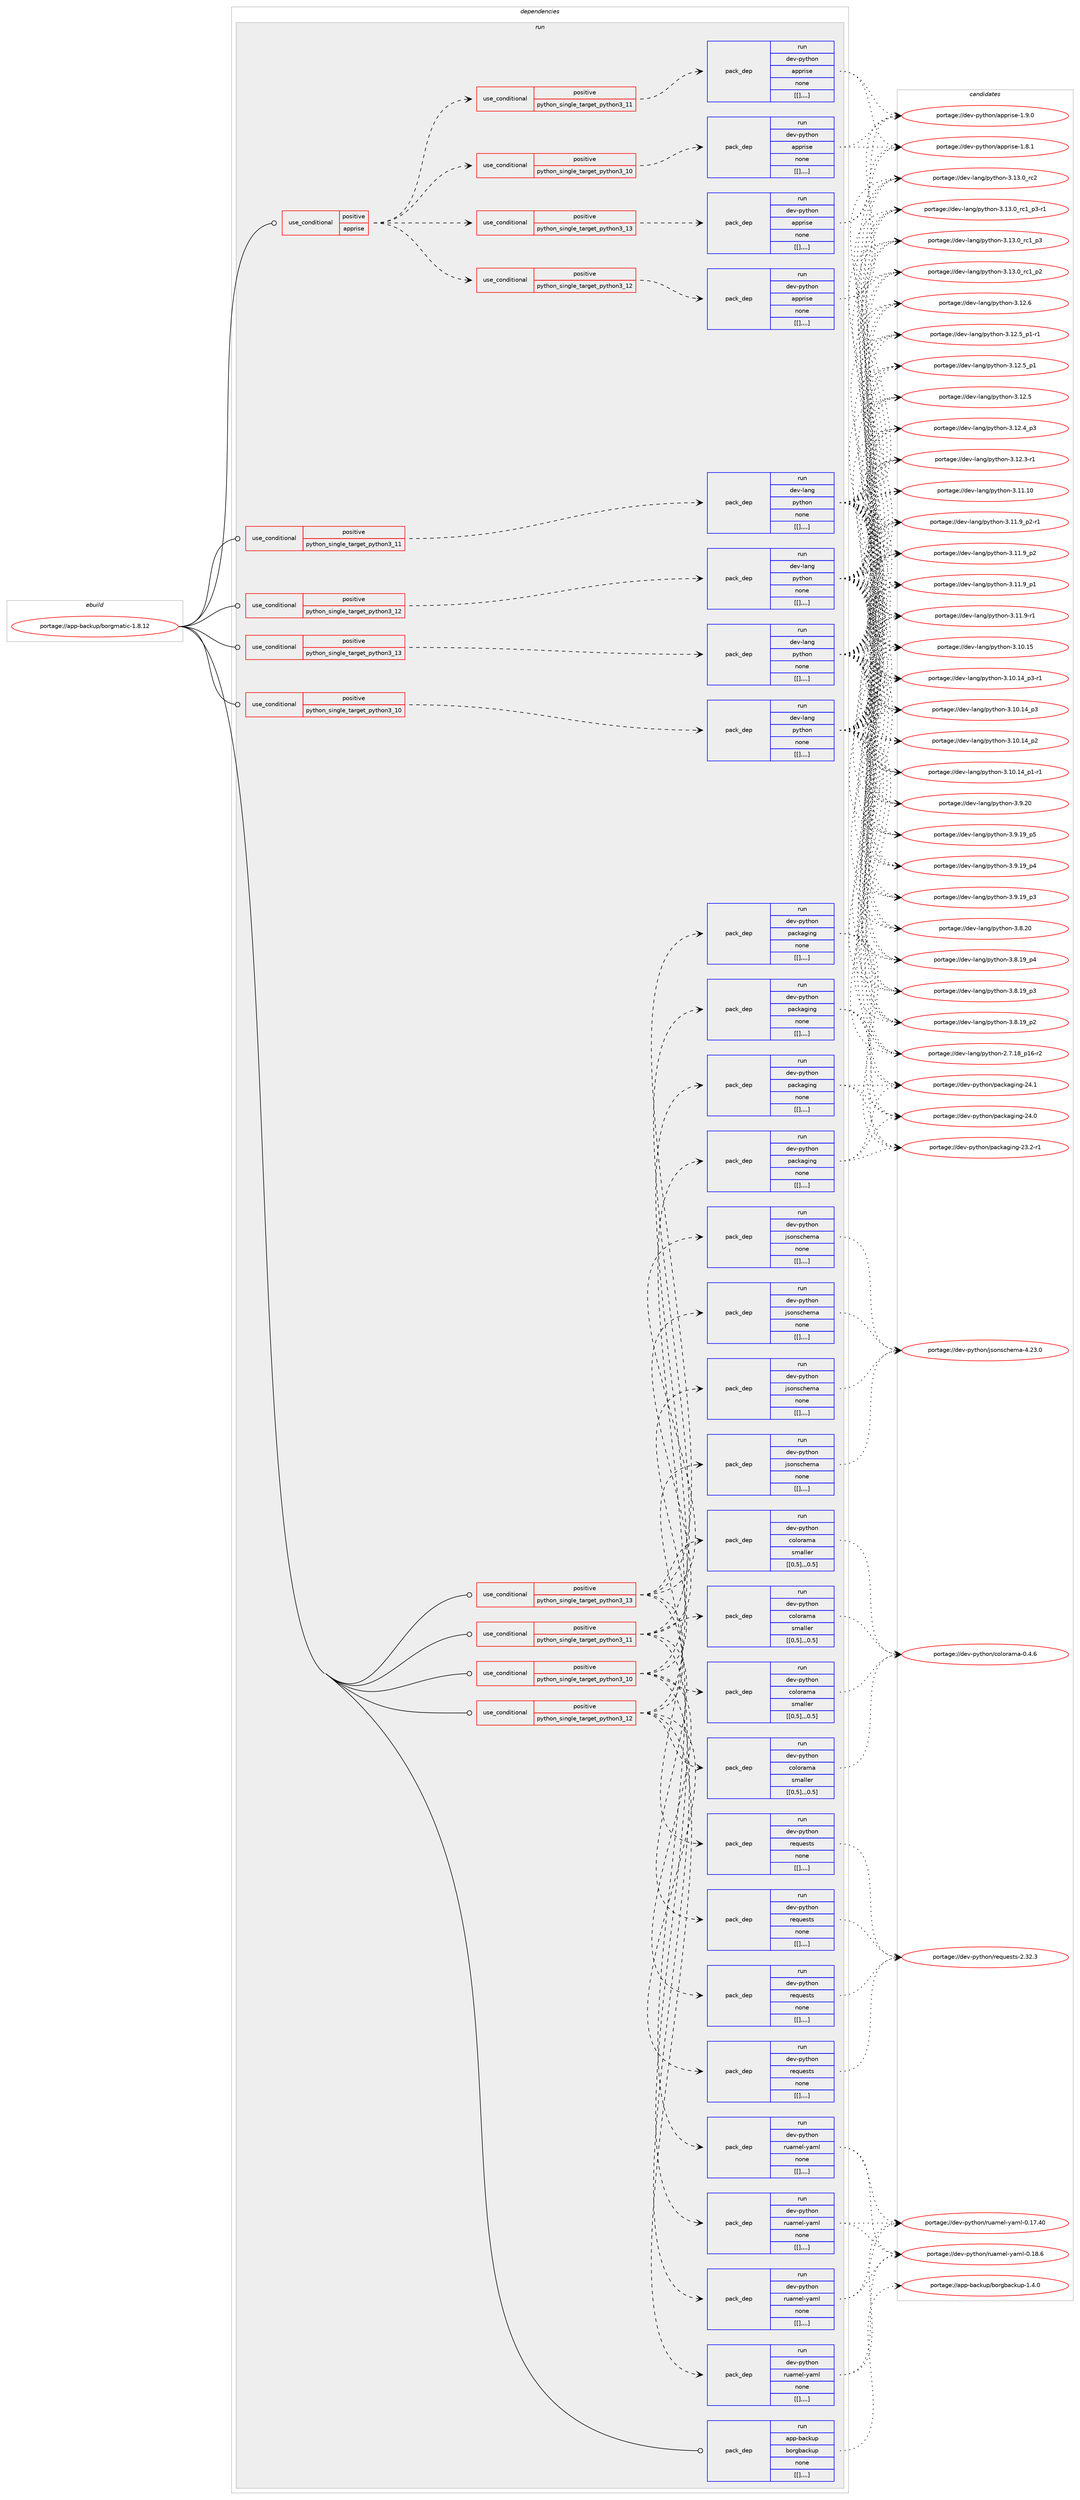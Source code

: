 digraph prolog {

# *************
# Graph options
# *************

newrank=true;
concentrate=true;
compound=true;
graph [rankdir=LR,fontname=Helvetica,fontsize=10,ranksep=1.5];#, ranksep=2.5, nodesep=0.2];
edge  [arrowhead=vee];
node  [fontname=Helvetica,fontsize=10];

# **********
# The ebuild
# **********

subgraph cluster_leftcol {
color=gray;
label=<<i>ebuild</i>>;
id [label="portage://app-backup/borgmatic-1.8.12", color=red, width=4, href="../app-backup/borgmatic-1.8.12.svg"];
}

# ****************
# The dependencies
# ****************

subgraph cluster_midcol {
color=gray;
label=<<i>dependencies</i>>;
subgraph cluster_compile {
fillcolor="#eeeeee";
style=filled;
label=<<i>compile</i>>;
}
subgraph cluster_compileandrun {
fillcolor="#eeeeee";
style=filled;
label=<<i>compile and run</i>>;
}
subgraph cluster_run {
fillcolor="#eeeeee";
style=filled;
label=<<i>run</i>>;
subgraph cond2831 {
dependency9836 [label=<<TABLE BORDER="0" CELLBORDER="1" CELLSPACING="0" CELLPADDING="4"><TR><TD ROWSPAN="3" CELLPADDING="10">use_conditional</TD></TR><TR><TD>positive</TD></TR><TR><TD>apprise</TD></TR></TABLE>>, shape=none, color=red];
subgraph cond2832 {
dependency9837 [label=<<TABLE BORDER="0" CELLBORDER="1" CELLSPACING="0" CELLPADDING="4"><TR><TD ROWSPAN="3" CELLPADDING="10">use_conditional</TD></TR><TR><TD>positive</TD></TR><TR><TD>python_single_target_python3_10</TD></TR></TABLE>>, shape=none, color=red];
subgraph pack6960 {
dependency9838 [label=<<TABLE BORDER="0" CELLBORDER="1" CELLSPACING="0" CELLPADDING="4" WIDTH="220"><TR><TD ROWSPAN="6" CELLPADDING="30">pack_dep</TD></TR><TR><TD WIDTH="110">run</TD></TR><TR><TD>dev-python</TD></TR><TR><TD>apprise</TD></TR><TR><TD>none</TD></TR><TR><TD>[[],,,,]</TD></TR></TABLE>>, shape=none, color=blue];
}
dependency9837:e -> dependency9838:w [weight=20,style="dashed",arrowhead="vee"];
}
dependency9836:e -> dependency9837:w [weight=20,style="dashed",arrowhead="vee"];
subgraph cond2833 {
dependency9839 [label=<<TABLE BORDER="0" CELLBORDER="1" CELLSPACING="0" CELLPADDING="4"><TR><TD ROWSPAN="3" CELLPADDING="10">use_conditional</TD></TR><TR><TD>positive</TD></TR><TR><TD>python_single_target_python3_11</TD></TR></TABLE>>, shape=none, color=red];
subgraph pack6961 {
dependency9840 [label=<<TABLE BORDER="0" CELLBORDER="1" CELLSPACING="0" CELLPADDING="4" WIDTH="220"><TR><TD ROWSPAN="6" CELLPADDING="30">pack_dep</TD></TR><TR><TD WIDTH="110">run</TD></TR><TR><TD>dev-python</TD></TR><TR><TD>apprise</TD></TR><TR><TD>none</TD></TR><TR><TD>[[],,,,]</TD></TR></TABLE>>, shape=none, color=blue];
}
dependency9839:e -> dependency9840:w [weight=20,style="dashed",arrowhead="vee"];
}
dependency9836:e -> dependency9839:w [weight=20,style="dashed",arrowhead="vee"];
subgraph cond2834 {
dependency9841 [label=<<TABLE BORDER="0" CELLBORDER="1" CELLSPACING="0" CELLPADDING="4"><TR><TD ROWSPAN="3" CELLPADDING="10">use_conditional</TD></TR><TR><TD>positive</TD></TR><TR><TD>python_single_target_python3_12</TD></TR></TABLE>>, shape=none, color=red];
subgraph pack6962 {
dependency9842 [label=<<TABLE BORDER="0" CELLBORDER="1" CELLSPACING="0" CELLPADDING="4" WIDTH="220"><TR><TD ROWSPAN="6" CELLPADDING="30">pack_dep</TD></TR><TR><TD WIDTH="110">run</TD></TR><TR><TD>dev-python</TD></TR><TR><TD>apprise</TD></TR><TR><TD>none</TD></TR><TR><TD>[[],,,,]</TD></TR></TABLE>>, shape=none, color=blue];
}
dependency9841:e -> dependency9842:w [weight=20,style="dashed",arrowhead="vee"];
}
dependency9836:e -> dependency9841:w [weight=20,style="dashed",arrowhead="vee"];
subgraph cond2835 {
dependency9843 [label=<<TABLE BORDER="0" CELLBORDER="1" CELLSPACING="0" CELLPADDING="4"><TR><TD ROWSPAN="3" CELLPADDING="10">use_conditional</TD></TR><TR><TD>positive</TD></TR><TR><TD>python_single_target_python3_13</TD></TR></TABLE>>, shape=none, color=red];
subgraph pack6963 {
dependency9844 [label=<<TABLE BORDER="0" CELLBORDER="1" CELLSPACING="0" CELLPADDING="4" WIDTH="220"><TR><TD ROWSPAN="6" CELLPADDING="30">pack_dep</TD></TR><TR><TD WIDTH="110">run</TD></TR><TR><TD>dev-python</TD></TR><TR><TD>apprise</TD></TR><TR><TD>none</TD></TR><TR><TD>[[],,,,]</TD></TR></TABLE>>, shape=none, color=blue];
}
dependency9843:e -> dependency9844:w [weight=20,style="dashed",arrowhead="vee"];
}
dependency9836:e -> dependency9843:w [weight=20,style="dashed",arrowhead="vee"];
}
id:e -> dependency9836:w [weight=20,style="solid",arrowhead="odot"];
subgraph cond2836 {
dependency9845 [label=<<TABLE BORDER="0" CELLBORDER="1" CELLSPACING="0" CELLPADDING="4"><TR><TD ROWSPAN="3" CELLPADDING="10">use_conditional</TD></TR><TR><TD>positive</TD></TR><TR><TD>python_single_target_python3_10</TD></TR></TABLE>>, shape=none, color=red];
subgraph pack6964 {
dependency9846 [label=<<TABLE BORDER="0" CELLBORDER="1" CELLSPACING="0" CELLPADDING="4" WIDTH="220"><TR><TD ROWSPAN="6" CELLPADDING="30">pack_dep</TD></TR><TR><TD WIDTH="110">run</TD></TR><TR><TD>dev-lang</TD></TR><TR><TD>python</TD></TR><TR><TD>none</TD></TR><TR><TD>[[],,,,]</TD></TR></TABLE>>, shape=none, color=blue];
}
dependency9845:e -> dependency9846:w [weight=20,style="dashed",arrowhead="vee"];
}
id:e -> dependency9845:w [weight=20,style="solid",arrowhead="odot"];
subgraph cond2837 {
dependency9847 [label=<<TABLE BORDER="0" CELLBORDER="1" CELLSPACING="0" CELLPADDING="4"><TR><TD ROWSPAN="3" CELLPADDING="10">use_conditional</TD></TR><TR><TD>positive</TD></TR><TR><TD>python_single_target_python3_10</TD></TR></TABLE>>, shape=none, color=red];
subgraph pack6965 {
dependency9848 [label=<<TABLE BORDER="0" CELLBORDER="1" CELLSPACING="0" CELLPADDING="4" WIDTH="220"><TR><TD ROWSPAN="6" CELLPADDING="30">pack_dep</TD></TR><TR><TD WIDTH="110">run</TD></TR><TR><TD>dev-python</TD></TR><TR><TD>colorama</TD></TR><TR><TD>smaller</TD></TR><TR><TD>[[0,5],,,0.5]</TD></TR></TABLE>>, shape=none, color=blue];
}
dependency9847:e -> dependency9848:w [weight=20,style="dashed",arrowhead="vee"];
subgraph pack6966 {
dependency9849 [label=<<TABLE BORDER="0" CELLBORDER="1" CELLSPACING="0" CELLPADDING="4" WIDTH="220"><TR><TD ROWSPAN="6" CELLPADDING="30">pack_dep</TD></TR><TR><TD WIDTH="110">run</TD></TR><TR><TD>dev-python</TD></TR><TR><TD>jsonschema</TD></TR><TR><TD>none</TD></TR><TR><TD>[[],,,,]</TD></TR></TABLE>>, shape=none, color=blue];
}
dependency9847:e -> dependency9849:w [weight=20,style="dashed",arrowhead="vee"];
subgraph pack6967 {
dependency9850 [label=<<TABLE BORDER="0" CELLBORDER="1" CELLSPACING="0" CELLPADDING="4" WIDTH="220"><TR><TD ROWSPAN="6" CELLPADDING="30">pack_dep</TD></TR><TR><TD WIDTH="110">run</TD></TR><TR><TD>dev-python</TD></TR><TR><TD>packaging</TD></TR><TR><TD>none</TD></TR><TR><TD>[[],,,,]</TD></TR></TABLE>>, shape=none, color=blue];
}
dependency9847:e -> dependency9850:w [weight=20,style="dashed",arrowhead="vee"];
subgraph pack6968 {
dependency9851 [label=<<TABLE BORDER="0" CELLBORDER="1" CELLSPACING="0" CELLPADDING="4" WIDTH="220"><TR><TD ROWSPAN="6" CELLPADDING="30">pack_dep</TD></TR><TR><TD WIDTH="110">run</TD></TR><TR><TD>dev-python</TD></TR><TR><TD>requests</TD></TR><TR><TD>none</TD></TR><TR><TD>[[],,,,]</TD></TR></TABLE>>, shape=none, color=blue];
}
dependency9847:e -> dependency9851:w [weight=20,style="dashed",arrowhead="vee"];
subgraph pack6969 {
dependency9852 [label=<<TABLE BORDER="0" CELLBORDER="1" CELLSPACING="0" CELLPADDING="4" WIDTH="220"><TR><TD ROWSPAN="6" CELLPADDING="30">pack_dep</TD></TR><TR><TD WIDTH="110">run</TD></TR><TR><TD>dev-python</TD></TR><TR><TD>ruamel-yaml</TD></TR><TR><TD>none</TD></TR><TR><TD>[[],,,,]</TD></TR></TABLE>>, shape=none, color=blue];
}
dependency9847:e -> dependency9852:w [weight=20,style="dashed",arrowhead="vee"];
}
id:e -> dependency9847:w [weight=20,style="solid",arrowhead="odot"];
subgraph cond2838 {
dependency9853 [label=<<TABLE BORDER="0" CELLBORDER="1" CELLSPACING="0" CELLPADDING="4"><TR><TD ROWSPAN="3" CELLPADDING="10">use_conditional</TD></TR><TR><TD>positive</TD></TR><TR><TD>python_single_target_python3_11</TD></TR></TABLE>>, shape=none, color=red];
subgraph pack6970 {
dependency9854 [label=<<TABLE BORDER="0" CELLBORDER="1" CELLSPACING="0" CELLPADDING="4" WIDTH="220"><TR><TD ROWSPAN="6" CELLPADDING="30">pack_dep</TD></TR><TR><TD WIDTH="110">run</TD></TR><TR><TD>dev-lang</TD></TR><TR><TD>python</TD></TR><TR><TD>none</TD></TR><TR><TD>[[],,,,]</TD></TR></TABLE>>, shape=none, color=blue];
}
dependency9853:e -> dependency9854:w [weight=20,style="dashed",arrowhead="vee"];
}
id:e -> dependency9853:w [weight=20,style="solid",arrowhead="odot"];
subgraph cond2839 {
dependency9855 [label=<<TABLE BORDER="0" CELLBORDER="1" CELLSPACING="0" CELLPADDING="4"><TR><TD ROWSPAN="3" CELLPADDING="10">use_conditional</TD></TR><TR><TD>positive</TD></TR><TR><TD>python_single_target_python3_11</TD></TR></TABLE>>, shape=none, color=red];
subgraph pack6971 {
dependency9856 [label=<<TABLE BORDER="0" CELLBORDER="1" CELLSPACING="0" CELLPADDING="4" WIDTH="220"><TR><TD ROWSPAN="6" CELLPADDING="30">pack_dep</TD></TR><TR><TD WIDTH="110">run</TD></TR><TR><TD>dev-python</TD></TR><TR><TD>colorama</TD></TR><TR><TD>smaller</TD></TR><TR><TD>[[0,5],,,0.5]</TD></TR></TABLE>>, shape=none, color=blue];
}
dependency9855:e -> dependency9856:w [weight=20,style="dashed",arrowhead="vee"];
subgraph pack6972 {
dependency9857 [label=<<TABLE BORDER="0" CELLBORDER="1" CELLSPACING="0" CELLPADDING="4" WIDTH="220"><TR><TD ROWSPAN="6" CELLPADDING="30">pack_dep</TD></TR><TR><TD WIDTH="110">run</TD></TR><TR><TD>dev-python</TD></TR><TR><TD>jsonschema</TD></TR><TR><TD>none</TD></TR><TR><TD>[[],,,,]</TD></TR></TABLE>>, shape=none, color=blue];
}
dependency9855:e -> dependency9857:w [weight=20,style="dashed",arrowhead="vee"];
subgraph pack6973 {
dependency9858 [label=<<TABLE BORDER="0" CELLBORDER="1" CELLSPACING="0" CELLPADDING="4" WIDTH="220"><TR><TD ROWSPAN="6" CELLPADDING="30">pack_dep</TD></TR><TR><TD WIDTH="110">run</TD></TR><TR><TD>dev-python</TD></TR><TR><TD>packaging</TD></TR><TR><TD>none</TD></TR><TR><TD>[[],,,,]</TD></TR></TABLE>>, shape=none, color=blue];
}
dependency9855:e -> dependency9858:w [weight=20,style="dashed",arrowhead="vee"];
subgraph pack6974 {
dependency9859 [label=<<TABLE BORDER="0" CELLBORDER="1" CELLSPACING="0" CELLPADDING="4" WIDTH="220"><TR><TD ROWSPAN="6" CELLPADDING="30">pack_dep</TD></TR><TR><TD WIDTH="110">run</TD></TR><TR><TD>dev-python</TD></TR><TR><TD>requests</TD></TR><TR><TD>none</TD></TR><TR><TD>[[],,,,]</TD></TR></TABLE>>, shape=none, color=blue];
}
dependency9855:e -> dependency9859:w [weight=20,style="dashed",arrowhead="vee"];
subgraph pack6975 {
dependency9860 [label=<<TABLE BORDER="0" CELLBORDER="1" CELLSPACING="0" CELLPADDING="4" WIDTH="220"><TR><TD ROWSPAN="6" CELLPADDING="30">pack_dep</TD></TR><TR><TD WIDTH="110">run</TD></TR><TR><TD>dev-python</TD></TR><TR><TD>ruamel-yaml</TD></TR><TR><TD>none</TD></TR><TR><TD>[[],,,,]</TD></TR></TABLE>>, shape=none, color=blue];
}
dependency9855:e -> dependency9860:w [weight=20,style="dashed",arrowhead="vee"];
}
id:e -> dependency9855:w [weight=20,style="solid",arrowhead="odot"];
subgraph cond2840 {
dependency9861 [label=<<TABLE BORDER="0" CELLBORDER="1" CELLSPACING="0" CELLPADDING="4"><TR><TD ROWSPAN="3" CELLPADDING="10">use_conditional</TD></TR><TR><TD>positive</TD></TR><TR><TD>python_single_target_python3_12</TD></TR></TABLE>>, shape=none, color=red];
subgraph pack6976 {
dependency9862 [label=<<TABLE BORDER="0" CELLBORDER="1" CELLSPACING="0" CELLPADDING="4" WIDTH="220"><TR><TD ROWSPAN="6" CELLPADDING="30">pack_dep</TD></TR><TR><TD WIDTH="110">run</TD></TR><TR><TD>dev-lang</TD></TR><TR><TD>python</TD></TR><TR><TD>none</TD></TR><TR><TD>[[],,,,]</TD></TR></TABLE>>, shape=none, color=blue];
}
dependency9861:e -> dependency9862:w [weight=20,style="dashed",arrowhead="vee"];
}
id:e -> dependency9861:w [weight=20,style="solid",arrowhead="odot"];
subgraph cond2841 {
dependency9863 [label=<<TABLE BORDER="0" CELLBORDER="1" CELLSPACING="0" CELLPADDING="4"><TR><TD ROWSPAN="3" CELLPADDING="10">use_conditional</TD></TR><TR><TD>positive</TD></TR><TR><TD>python_single_target_python3_12</TD></TR></TABLE>>, shape=none, color=red];
subgraph pack6977 {
dependency9864 [label=<<TABLE BORDER="0" CELLBORDER="1" CELLSPACING="0" CELLPADDING="4" WIDTH="220"><TR><TD ROWSPAN="6" CELLPADDING="30">pack_dep</TD></TR><TR><TD WIDTH="110">run</TD></TR><TR><TD>dev-python</TD></TR><TR><TD>colorama</TD></TR><TR><TD>smaller</TD></TR><TR><TD>[[0,5],,,0.5]</TD></TR></TABLE>>, shape=none, color=blue];
}
dependency9863:e -> dependency9864:w [weight=20,style="dashed",arrowhead="vee"];
subgraph pack6978 {
dependency9865 [label=<<TABLE BORDER="0" CELLBORDER="1" CELLSPACING="0" CELLPADDING="4" WIDTH="220"><TR><TD ROWSPAN="6" CELLPADDING="30">pack_dep</TD></TR><TR><TD WIDTH="110">run</TD></TR><TR><TD>dev-python</TD></TR><TR><TD>jsonschema</TD></TR><TR><TD>none</TD></TR><TR><TD>[[],,,,]</TD></TR></TABLE>>, shape=none, color=blue];
}
dependency9863:e -> dependency9865:w [weight=20,style="dashed",arrowhead="vee"];
subgraph pack6979 {
dependency9866 [label=<<TABLE BORDER="0" CELLBORDER="1" CELLSPACING="0" CELLPADDING="4" WIDTH="220"><TR><TD ROWSPAN="6" CELLPADDING="30">pack_dep</TD></TR><TR><TD WIDTH="110">run</TD></TR><TR><TD>dev-python</TD></TR><TR><TD>packaging</TD></TR><TR><TD>none</TD></TR><TR><TD>[[],,,,]</TD></TR></TABLE>>, shape=none, color=blue];
}
dependency9863:e -> dependency9866:w [weight=20,style="dashed",arrowhead="vee"];
subgraph pack6980 {
dependency9867 [label=<<TABLE BORDER="0" CELLBORDER="1" CELLSPACING="0" CELLPADDING="4" WIDTH="220"><TR><TD ROWSPAN="6" CELLPADDING="30">pack_dep</TD></TR><TR><TD WIDTH="110">run</TD></TR><TR><TD>dev-python</TD></TR><TR><TD>requests</TD></TR><TR><TD>none</TD></TR><TR><TD>[[],,,,]</TD></TR></TABLE>>, shape=none, color=blue];
}
dependency9863:e -> dependency9867:w [weight=20,style="dashed",arrowhead="vee"];
subgraph pack6981 {
dependency9868 [label=<<TABLE BORDER="0" CELLBORDER="1" CELLSPACING="0" CELLPADDING="4" WIDTH="220"><TR><TD ROWSPAN="6" CELLPADDING="30">pack_dep</TD></TR><TR><TD WIDTH="110">run</TD></TR><TR><TD>dev-python</TD></TR><TR><TD>ruamel-yaml</TD></TR><TR><TD>none</TD></TR><TR><TD>[[],,,,]</TD></TR></TABLE>>, shape=none, color=blue];
}
dependency9863:e -> dependency9868:w [weight=20,style="dashed",arrowhead="vee"];
}
id:e -> dependency9863:w [weight=20,style="solid",arrowhead="odot"];
subgraph cond2842 {
dependency9869 [label=<<TABLE BORDER="0" CELLBORDER="1" CELLSPACING="0" CELLPADDING="4"><TR><TD ROWSPAN="3" CELLPADDING="10">use_conditional</TD></TR><TR><TD>positive</TD></TR><TR><TD>python_single_target_python3_13</TD></TR></TABLE>>, shape=none, color=red];
subgraph pack6982 {
dependency9870 [label=<<TABLE BORDER="0" CELLBORDER="1" CELLSPACING="0" CELLPADDING="4" WIDTH="220"><TR><TD ROWSPAN="6" CELLPADDING="30">pack_dep</TD></TR><TR><TD WIDTH="110">run</TD></TR><TR><TD>dev-lang</TD></TR><TR><TD>python</TD></TR><TR><TD>none</TD></TR><TR><TD>[[],,,,]</TD></TR></TABLE>>, shape=none, color=blue];
}
dependency9869:e -> dependency9870:w [weight=20,style="dashed",arrowhead="vee"];
}
id:e -> dependency9869:w [weight=20,style="solid",arrowhead="odot"];
subgraph cond2843 {
dependency9871 [label=<<TABLE BORDER="0" CELLBORDER="1" CELLSPACING="0" CELLPADDING="4"><TR><TD ROWSPAN="3" CELLPADDING="10">use_conditional</TD></TR><TR><TD>positive</TD></TR><TR><TD>python_single_target_python3_13</TD></TR></TABLE>>, shape=none, color=red];
subgraph pack6983 {
dependency9872 [label=<<TABLE BORDER="0" CELLBORDER="1" CELLSPACING="0" CELLPADDING="4" WIDTH="220"><TR><TD ROWSPAN="6" CELLPADDING="30">pack_dep</TD></TR><TR><TD WIDTH="110">run</TD></TR><TR><TD>dev-python</TD></TR><TR><TD>colorama</TD></TR><TR><TD>smaller</TD></TR><TR><TD>[[0,5],,,0.5]</TD></TR></TABLE>>, shape=none, color=blue];
}
dependency9871:e -> dependency9872:w [weight=20,style="dashed",arrowhead="vee"];
subgraph pack6984 {
dependency9873 [label=<<TABLE BORDER="0" CELLBORDER="1" CELLSPACING="0" CELLPADDING="4" WIDTH="220"><TR><TD ROWSPAN="6" CELLPADDING="30">pack_dep</TD></TR><TR><TD WIDTH="110">run</TD></TR><TR><TD>dev-python</TD></TR><TR><TD>jsonschema</TD></TR><TR><TD>none</TD></TR><TR><TD>[[],,,,]</TD></TR></TABLE>>, shape=none, color=blue];
}
dependency9871:e -> dependency9873:w [weight=20,style="dashed",arrowhead="vee"];
subgraph pack6985 {
dependency9874 [label=<<TABLE BORDER="0" CELLBORDER="1" CELLSPACING="0" CELLPADDING="4" WIDTH="220"><TR><TD ROWSPAN="6" CELLPADDING="30">pack_dep</TD></TR><TR><TD WIDTH="110">run</TD></TR><TR><TD>dev-python</TD></TR><TR><TD>packaging</TD></TR><TR><TD>none</TD></TR><TR><TD>[[],,,,]</TD></TR></TABLE>>, shape=none, color=blue];
}
dependency9871:e -> dependency9874:w [weight=20,style="dashed",arrowhead="vee"];
subgraph pack6986 {
dependency9875 [label=<<TABLE BORDER="0" CELLBORDER="1" CELLSPACING="0" CELLPADDING="4" WIDTH="220"><TR><TD ROWSPAN="6" CELLPADDING="30">pack_dep</TD></TR><TR><TD WIDTH="110">run</TD></TR><TR><TD>dev-python</TD></TR><TR><TD>requests</TD></TR><TR><TD>none</TD></TR><TR><TD>[[],,,,]</TD></TR></TABLE>>, shape=none, color=blue];
}
dependency9871:e -> dependency9875:w [weight=20,style="dashed",arrowhead="vee"];
subgraph pack6987 {
dependency9876 [label=<<TABLE BORDER="0" CELLBORDER="1" CELLSPACING="0" CELLPADDING="4" WIDTH="220"><TR><TD ROWSPAN="6" CELLPADDING="30">pack_dep</TD></TR><TR><TD WIDTH="110">run</TD></TR><TR><TD>dev-python</TD></TR><TR><TD>ruamel-yaml</TD></TR><TR><TD>none</TD></TR><TR><TD>[[],,,,]</TD></TR></TABLE>>, shape=none, color=blue];
}
dependency9871:e -> dependency9876:w [weight=20,style="dashed",arrowhead="vee"];
}
id:e -> dependency9871:w [weight=20,style="solid",arrowhead="odot"];
subgraph pack6988 {
dependency9877 [label=<<TABLE BORDER="0" CELLBORDER="1" CELLSPACING="0" CELLPADDING="4" WIDTH="220"><TR><TD ROWSPAN="6" CELLPADDING="30">pack_dep</TD></TR><TR><TD WIDTH="110">run</TD></TR><TR><TD>app-backup</TD></TR><TR><TD>borgbackup</TD></TR><TR><TD>none</TD></TR><TR><TD>[[],,,,]</TD></TR></TABLE>>, shape=none, color=blue];
}
id:e -> dependency9877:w [weight=20,style="solid",arrowhead="odot"];
}
}

# **************
# The candidates
# **************

subgraph cluster_choices {
rank=same;
color=gray;
label=<<i>candidates</i>>;

subgraph choice6960 {
color=black;
nodesep=1;
choice100101118451121211161041111104797112112114105115101454946574648 [label="portage://dev-python/apprise-1.9.0", color=red, width=4,href="../dev-python/apprise-1.9.0.svg"];
choice100101118451121211161041111104797112112114105115101454946564649 [label="portage://dev-python/apprise-1.8.1", color=red, width=4,href="../dev-python/apprise-1.8.1.svg"];
dependency9838:e -> choice100101118451121211161041111104797112112114105115101454946574648:w [style=dotted,weight="100"];
dependency9838:e -> choice100101118451121211161041111104797112112114105115101454946564649:w [style=dotted,weight="100"];
}
subgraph choice6961 {
color=black;
nodesep=1;
choice100101118451121211161041111104797112112114105115101454946574648 [label="portage://dev-python/apprise-1.9.0", color=red, width=4,href="../dev-python/apprise-1.9.0.svg"];
choice100101118451121211161041111104797112112114105115101454946564649 [label="portage://dev-python/apprise-1.8.1", color=red, width=4,href="../dev-python/apprise-1.8.1.svg"];
dependency9840:e -> choice100101118451121211161041111104797112112114105115101454946574648:w [style=dotted,weight="100"];
dependency9840:e -> choice100101118451121211161041111104797112112114105115101454946564649:w [style=dotted,weight="100"];
}
subgraph choice6962 {
color=black;
nodesep=1;
choice100101118451121211161041111104797112112114105115101454946574648 [label="portage://dev-python/apprise-1.9.0", color=red, width=4,href="../dev-python/apprise-1.9.0.svg"];
choice100101118451121211161041111104797112112114105115101454946564649 [label="portage://dev-python/apprise-1.8.1", color=red, width=4,href="../dev-python/apprise-1.8.1.svg"];
dependency9842:e -> choice100101118451121211161041111104797112112114105115101454946574648:w [style=dotted,weight="100"];
dependency9842:e -> choice100101118451121211161041111104797112112114105115101454946564649:w [style=dotted,weight="100"];
}
subgraph choice6963 {
color=black;
nodesep=1;
choice100101118451121211161041111104797112112114105115101454946574648 [label="portage://dev-python/apprise-1.9.0", color=red, width=4,href="../dev-python/apprise-1.9.0.svg"];
choice100101118451121211161041111104797112112114105115101454946564649 [label="portage://dev-python/apprise-1.8.1", color=red, width=4,href="../dev-python/apprise-1.8.1.svg"];
dependency9844:e -> choice100101118451121211161041111104797112112114105115101454946574648:w [style=dotted,weight="100"];
dependency9844:e -> choice100101118451121211161041111104797112112114105115101454946564649:w [style=dotted,weight="100"];
}
subgraph choice6964 {
color=black;
nodesep=1;
choice10010111845108971101034711212111610411111045514649514648951149950 [label="portage://dev-lang/python-3.13.0_rc2", color=red, width=4,href="../dev-lang/python-3.13.0_rc2.svg"];
choice1001011184510897110103471121211161041111104551464951464895114994995112514511449 [label="portage://dev-lang/python-3.13.0_rc1_p3-r1", color=red, width=4,href="../dev-lang/python-3.13.0_rc1_p3-r1.svg"];
choice100101118451089711010347112121116104111110455146495146489511499499511251 [label="portage://dev-lang/python-3.13.0_rc1_p3", color=red, width=4,href="../dev-lang/python-3.13.0_rc1_p3.svg"];
choice100101118451089711010347112121116104111110455146495146489511499499511250 [label="portage://dev-lang/python-3.13.0_rc1_p2", color=red, width=4,href="../dev-lang/python-3.13.0_rc1_p2.svg"];
choice10010111845108971101034711212111610411111045514649504654 [label="portage://dev-lang/python-3.12.6", color=red, width=4,href="../dev-lang/python-3.12.6.svg"];
choice1001011184510897110103471121211161041111104551464950465395112494511449 [label="portage://dev-lang/python-3.12.5_p1-r1", color=red, width=4,href="../dev-lang/python-3.12.5_p1-r1.svg"];
choice100101118451089711010347112121116104111110455146495046539511249 [label="portage://dev-lang/python-3.12.5_p1", color=red, width=4,href="../dev-lang/python-3.12.5_p1.svg"];
choice10010111845108971101034711212111610411111045514649504653 [label="portage://dev-lang/python-3.12.5", color=red, width=4,href="../dev-lang/python-3.12.5.svg"];
choice100101118451089711010347112121116104111110455146495046529511251 [label="portage://dev-lang/python-3.12.4_p3", color=red, width=4,href="../dev-lang/python-3.12.4_p3.svg"];
choice100101118451089711010347112121116104111110455146495046514511449 [label="portage://dev-lang/python-3.12.3-r1", color=red, width=4,href="../dev-lang/python-3.12.3-r1.svg"];
choice1001011184510897110103471121211161041111104551464949464948 [label="portage://dev-lang/python-3.11.10", color=red, width=4,href="../dev-lang/python-3.11.10.svg"];
choice1001011184510897110103471121211161041111104551464949465795112504511449 [label="portage://dev-lang/python-3.11.9_p2-r1", color=red, width=4,href="../dev-lang/python-3.11.9_p2-r1.svg"];
choice100101118451089711010347112121116104111110455146494946579511250 [label="portage://dev-lang/python-3.11.9_p2", color=red, width=4,href="../dev-lang/python-3.11.9_p2.svg"];
choice100101118451089711010347112121116104111110455146494946579511249 [label="portage://dev-lang/python-3.11.9_p1", color=red, width=4,href="../dev-lang/python-3.11.9_p1.svg"];
choice100101118451089711010347112121116104111110455146494946574511449 [label="portage://dev-lang/python-3.11.9-r1", color=red, width=4,href="../dev-lang/python-3.11.9-r1.svg"];
choice1001011184510897110103471121211161041111104551464948464953 [label="portage://dev-lang/python-3.10.15", color=red, width=4,href="../dev-lang/python-3.10.15.svg"];
choice100101118451089711010347112121116104111110455146494846495295112514511449 [label="portage://dev-lang/python-3.10.14_p3-r1", color=red, width=4,href="../dev-lang/python-3.10.14_p3-r1.svg"];
choice10010111845108971101034711212111610411111045514649484649529511251 [label="portage://dev-lang/python-3.10.14_p3", color=red, width=4,href="../dev-lang/python-3.10.14_p3.svg"];
choice10010111845108971101034711212111610411111045514649484649529511250 [label="portage://dev-lang/python-3.10.14_p2", color=red, width=4,href="../dev-lang/python-3.10.14_p2.svg"];
choice100101118451089711010347112121116104111110455146494846495295112494511449 [label="portage://dev-lang/python-3.10.14_p1-r1", color=red, width=4,href="../dev-lang/python-3.10.14_p1-r1.svg"];
choice10010111845108971101034711212111610411111045514657465048 [label="portage://dev-lang/python-3.9.20", color=red, width=4,href="../dev-lang/python-3.9.20.svg"];
choice100101118451089711010347112121116104111110455146574649579511253 [label="portage://dev-lang/python-3.9.19_p5", color=red, width=4,href="../dev-lang/python-3.9.19_p5.svg"];
choice100101118451089711010347112121116104111110455146574649579511252 [label="portage://dev-lang/python-3.9.19_p4", color=red, width=4,href="../dev-lang/python-3.9.19_p4.svg"];
choice100101118451089711010347112121116104111110455146574649579511251 [label="portage://dev-lang/python-3.9.19_p3", color=red, width=4,href="../dev-lang/python-3.9.19_p3.svg"];
choice10010111845108971101034711212111610411111045514656465048 [label="portage://dev-lang/python-3.8.20", color=red, width=4,href="../dev-lang/python-3.8.20.svg"];
choice100101118451089711010347112121116104111110455146564649579511252 [label="portage://dev-lang/python-3.8.19_p4", color=red, width=4,href="../dev-lang/python-3.8.19_p4.svg"];
choice100101118451089711010347112121116104111110455146564649579511251 [label="portage://dev-lang/python-3.8.19_p3", color=red, width=4,href="../dev-lang/python-3.8.19_p3.svg"];
choice100101118451089711010347112121116104111110455146564649579511250 [label="portage://dev-lang/python-3.8.19_p2", color=red, width=4,href="../dev-lang/python-3.8.19_p2.svg"];
choice100101118451089711010347112121116104111110455046554649569511249544511450 [label="portage://dev-lang/python-2.7.18_p16-r2", color=red, width=4,href="../dev-lang/python-2.7.18_p16-r2.svg"];
dependency9846:e -> choice10010111845108971101034711212111610411111045514649514648951149950:w [style=dotted,weight="100"];
dependency9846:e -> choice1001011184510897110103471121211161041111104551464951464895114994995112514511449:w [style=dotted,weight="100"];
dependency9846:e -> choice100101118451089711010347112121116104111110455146495146489511499499511251:w [style=dotted,weight="100"];
dependency9846:e -> choice100101118451089711010347112121116104111110455146495146489511499499511250:w [style=dotted,weight="100"];
dependency9846:e -> choice10010111845108971101034711212111610411111045514649504654:w [style=dotted,weight="100"];
dependency9846:e -> choice1001011184510897110103471121211161041111104551464950465395112494511449:w [style=dotted,weight="100"];
dependency9846:e -> choice100101118451089711010347112121116104111110455146495046539511249:w [style=dotted,weight="100"];
dependency9846:e -> choice10010111845108971101034711212111610411111045514649504653:w [style=dotted,weight="100"];
dependency9846:e -> choice100101118451089711010347112121116104111110455146495046529511251:w [style=dotted,weight="100"];
dependency9846:e -> choice100101118451089711010347112121116104111110455146495046514511449:w [style=dotted,weight="100"];
dependency9846:e -> choice1001011184510897110103471121211161041111104551464949464948:w [style=dotted,weight="100"];
dependency9846:e -> choice1001011184510897110103471121211161041111104551464949465795112504511449:w [style=dotted,weight="100"];
dependency9846:e -> choice100101118451089711010347112121116104111110455146494946579511250:w [style=dotted,weight="100"];
dependency9846:e -> choice100101118451089711010347112121116104111110455146494946579511249:w [style=dotted,weight="100"];
dependency9846:e -> choice100101118451089711010347112121116104111110455146494946574511449:w [style=dotted,weight="100"];
dependency9846:e -> choice1001011184510897110103471121211161041111104551464948464953:w [style=dotted,weight="100"];
dependency9846:e -> choice100101118451089711010347112121116104111110455146494846495295112514511449:w [style=dotted,weight="100"];
dependency9846:e -> choice10010111845108971101034711212111610411111045514649484649529511251:w [style=dotted,weight="100"];
dependency9846:e -> choice10010111845108971101034711212111610411111045514649484649529511250:w [style=dotted,weight="100"];
dependency9846:e -> choice100101118451089711010347112121116104111110455146494846495295112494511449:w [style=dotted,weight="100"];
dependency9846:e -> choice10010111845108971101034711212111610411111045514657465048:w [style=dotted,weight="100"];
dependency9846:e -> choice100101118451089711010347112121116104111110455146574649579511253:w [style=dotted,weight="100"];
dependency9846:e -> choice100101118451089711010347112121116104111110455146574649579511252:w [style=dotted,weight="100"];
dependency9846:e -> choice100101118451089711010347112121116104111110455146574649579511251:w [style=dotted,weight="100"];
dependency9846:e -> choice10010111845108971101034711212111610411111045514656465048:w [style=dotted,weight="100"];
dependency9846:e -> choice100101118451089711010347112121116104111110455146564649579511252:w [style=dotted,weight="100"];
dependency9846:e -> choice100101118451089711010347112121116104111110455146564649579511251:w [style=dotted,weight="100"];
dependency9846:e -> choice100101118451089711010347112121116104111110455146564649579511250:w [style=dotted,weight="100"];
dependency9846:e -> choice100101118451089711010347112121116104111110455046554649569511249544511450:w [style=dotted,weight="100"];
}
subgraph choice6965 {
color=black;
nodesep=1;
choice1001011184511212111610411111047991111081111149710997454846524654 [label="portage://dev-python/colorama-0.4.6", color=red, width=4,href="../dev-python/colorama-0.4.6.svg"];
dependency9848:e -> choice1001011184511212111610411111047991111081111149710997454846524654:w [style=dotted,weight="100"];
}
subgraph choice6966 {
color=black;
nodesep=1;
choice1001011184511212111610411111047106115111110115991041011099745524650514648 [label="portage://dev-python/jsonschema-4.23.0", color=red, width=4,href="../dev-python/jsonschema-4.23.0.svg"];
dependency9849:e -> choice1001011184511212111610411111047106115111110115991041011099745524650514648:w [style=dotted,weight="100"];
}
subgraph choice6967 {
color=black;
nodesep=1;
choice10010111845112121116104111110471129799107971031051101034550524649 [label="portage://dev-python/packaging-24.1", color=red, width=4,href="../dev-python/packaging-24.1.svg"];
choice10010111845112121116104111110471129799107971031051101034550524648 [label="portage://dev-python/packaging-24.0", color=red, width=4,href="../dev-python/packaging-24.0.svg"];
choice100101118451121211161041111104711297991079710310511010345505146504511449 [label="portage://dev-python/packaging-23.2-r1", color=red, width=4,href="../dev-python/packaging-23.2-r1.svg"];
dependency9850:e -> choice10010111845112121116104111110471129799107971031051101034550524649:w [style=dotted,weight="100"];
dependency9850:e -> choice10010111845112121116104111110471129799107971031051101034550524648:w [style=dotted,weight="100"];
dependency9850:e -> choice100101118451121211161041111104711297991079710310511010345505146504511449:w [style=dotted,weight="100"];
}
subgraph choice6968 {
color=black;
nodesep=1;
choice100101118451121211161041111104711410111311710111511611545504651504651 [label="portage://dev-python/requests-2.32.3", color=red, width=4,href="../dev-python/requests-2.32.3.svg"];
dependency9851:e -> choice100101118451121211161041111104711410111311710111511611545504651504651:w [style=dotted,weight="100"];
}
subgraph choice6969 {
color=black;
nodesep=1;
choice100101118451121211161041111104711411797109101108451219710910845484649564654 [label="portage://dev-python/ruamel-yaml-0.18.6", color=red, width=4,href="../dev-python/ruamel-yaml-0.18.6.svg"];
choice10010111845112121116104111110471141179710910110845121971091084548464955465248 [label="portage://dev-python/ruamel-yaml-0.17.40", color=red, width=4,href="../dev-python/ruamel-yaml-0.17.40.svg"];
dependency9852:e -> choice100101118451121211161041111104711411797109101108451219710910845484649564654:w [style=dotted,weight="100"];
dependency9852:e -> choice10010111845112121116104111110471141179710910110845121971091084548464955465248:w [style=dotted,weight="100"];
}
subgraph choice6970 {
color=black;
nodesep=1;
choice10010111845108971101034711212111610411111045514649514648951149950 [label="portage://dev-lang/python-3.13.0_rc2", color=red, width=4,href="../dev-lang/python-3.13.0_rc2.svg"];
choice1001011184510897110103471121211161041111104551464951464895114994995112514511449 [label="portage://dev-lang/python-3.13.0_rc1_p3-r1", color=red, width=4,href="../dev-lang/python-3.13.0_rc1_p3-r1.svg"];
choice100101118451089711010347112121116104111110455146495146489511499499511251 [label="portage://dev-lang/python-3.13.0_rc1_p3", color=red, width=4,href="../dev-lang/python-3.13.0_rc1_p3.svg"];
choice100101118451089711010347112121116104111110455146495146489511499499511250 [label="portage://dev-lang/python-3.13.0_rc1_p2", color=red, width=4,href="../dev-lang/python-3.13.0_rc1_p2.svg"];
choice10010111845108971101034711212111610411111045514649504654 [label="portage://dev-lang/python-3.12.6", color=red, width=4,href="../dev-lang/python-3.12.6.svg"];
choice1001011184510897110103471121211161041111104551464950465395112494511449 [label="portage://dev-lang/python-3.12.5_p1-r1", color=red, width=4,href="../dev-lang/python-3.12.5_p1-r1.svg"];
choice100101118451089711010347112121116104111110455146495046539511249 [label="portage://dev-lang/python-3.12.5_p1", color=red, width=4,href="../dev-lang/python-3.12.5_p1.svg"];
choice10010111845108971101034711212111610411111045514649504653 [label="portage://dev-lang/python-3.12.5", color=red, width=4,href="../dev-lang/python-3.12.5.svg"];
choice100101118451089711010347112121116104111110455146495046529511251 [label="portage://dev-lang/python-3.12.4_p3", color=red, width=4,href="../dev-lang/python-3.12.4_p3.svg"];
choice100101118451089711010347112121116104111110455146495046514511449 [label="portage://dev-lang/python-3.12.3-r1", color=red, width=4,href="../dev-lang/python-3.12.3-r1.svg"];
choice1001011184510897110103471121211161041111104551464949464948 [label="portage://dev-lang/python-3.11.10", color=red, width=4,href="../dev-lang/python-3.11.10.svg"];
choice1001011184510897110103471121211161041111104551464949465795112504511449 [label="portage://dev-lang/python-3.11.9_p2-r1", color=red, width=4,href="../dev-lang/python-3.11.9_p2-r1.svg"];
choice100101118451089711010347112121116104111110455146494946579511250 [label="portage://dev-lang/python-3.11.9_p2", color=red, width=4,href="../dev-lang/python-3.11.9_p2.svg"];
choice100101118451089711010347112121116104111110455146494946579511249 [label="portage://dev-lang/python-3.11.9_p1", color=red, width=4,href="../dev-lang/python-3.11.9_p1.svg"];
choice100101118451089711010347112121116104111110455146494946574511449 [label="portage://dev-lang/python-3.11.9-r1", color=red, width=4,href="../dev-lang/python-3.11.9-r1.svg"];
choice1001011184510897110103471121211161041111104551464948464953 [label="portage://dev-lang/python-3.10.15", color=red, width=4,href="../dev-lang/python-3.10.15.svg"];
choice100101118451089711010347112121116104111110455146494846495295112514511449 [label="portage://dev-lang/python-3.10.14_p3-r1", color=red, width=4,href="../dev-lang/python-3.10.14_p3-r1.svg"];
choice10010111845108971101034711212111610411111045514649484649529511251 [label="portage://dev-lang/python-3.10.14_p3", color=red, width=4,href="../dev-lang/python-3.10.14_p3.svg"];
choice10010111845108971101034711212111610411111045514649484649529511250 [label="portage://dev-lang/python-3.10.14_p2", color=red, width=4,href="../dev-lang/python-3.10.14_p2.svg"];
choice100101118451089711010347112121116104111110455146494846495295112494511449 [label="portage://dev-lang/python-3.10.14_p1-r1", color=red, width=4,href="../dev-lang/python-3.10.14_p1-r1.svg"];
choice10010111845108971101034711212111610411111045514657465048 [label="portage://dev-lang/python-3.9.20", color=red, width=4,href="../dev-lang/python-3.9.20.svg"];
choice100101118451089711010347112121116104111110455146574649579511253 [label="portage://dev-lang/python-3.9.19_p5", color=red, width=4,href="../dev-lang/python-3.9.19_p5.svg"];
choice100101118451089711010347112121116104111110455146574649579511252 [label="portage://dev-lang/python-3.9.19_p4", color=red, width=4,href="../dev-lang/python-3.9.19_p4.svg"];
choice100101118451089711010347112121116104111110455146574649579511251 [label="portage://dev-lang/python-3.9.19_p3", color=red, width=4,href="../dev-lang/python-3.9.19_p3.svg"];
choice10010111845108971101034711212111610411111045514656465048 [label="portage://dev-lang/python-3.8.20", color=red, width=4,href="../dev-lang/python-3.8.20.svg"];
choice100101118451089711010347112121116104111110455146564649579511252 [label="portage://dev-lang/python-3.8.19_p4", color=red, width=4,href="../dev-lang/python-3.8.19_p4.svg"];
choice100101118451089711010347112121116104111110455146564649579511251 [label="portage://dev-lang/python-3.8.19_p3", color=red, width=4,href="../dev-lang/python-3.8.19_p3.svg"];
choice100101118451089711010347112121116104111110455146564649579511250 [label="portage://dev-lang/python-3.8.19_p2", color=red, width=4,href="../dev-lang/python-3.8.19_p2.svg"];
choice100101118451089711010347112121116104111110455046554649569511249544511450 [label="portage://dev-lang/python-2.7.18_p16-r2", color=red, width=4,href="../dev-lang/python-2.7.18_p16-r2.svg"];
dependency9854:e -> choice10010111845108971101034711212111610411111045514649514648951149950:w [style=dotted,weight="100"];
dependency9854:e -> choice1001011184510897110103471121211161041111104551464951464895114994995112514511449:w [style=dotted,weight="100"];
dependency9854:e -> choice100101118451089711010347112121116104111110455146495146489511499499511251:w [style=dotted,weight="100"];
dependency9854:e -> choice100101118451089711010347112121116104111110455146495146489511499499511250:w [style=dotted,weight="100"];
dependency9854:e -> choice10010111845108971101034711212111610411111045514649504654:w [style=dotted,weight="100"];
dependency9854:e -> choice1001011184510897110103471121211161041111104551464950465395112494511449:w [style=dotted,weight="100"];
dependency9854:e -> choice100101118451089711010347112121116104111110455146495046539511249:w [style=dotted,weight="100"];
dependency9854:e -> choice10010111845108971101034711212111610411111045514649504653:w [style=dotted,weight="100"];
dependency9854:e -> choice100101118451089711010347112121116104111110455146495046529511251:w [style=dotted,weight="100"];
dependency9854:e -> choice100101118451089711010347112121116104111110455146495046514511449:w [style=dotted,weight="100"];
dependency9854:e -> choice1001011184510897110103471121211161041111104551464949464948:w [style=dotted,weight="100"];
dependency9854:e -> choice1001011184510897110103471121211161041111104551464949465795112504511449:w [style=dotted,weight="100"];
dependency9854:e -> choice100101118451089711010347112121116104111110455146494946579511250:w [style=dotted,weight="100"];
dependency9854:e -> choice100101118451089711010347112121116104111110455146494946579511249:w [style=dotted,weight="100"];
dependency9854:e -> choice100101118451089711010347112121116104111110455146494946574511449:w [style=dotted,weight="100"];
dependency9854:e -> choice1001011184510897110103471121211161041111104551464948464953:w [style=dotted,weight="100"];
dependency9854:e -> choice100101118451089711010347112121116104111110455146494846495295112514511449:w [style=dotted,weight="100"];
dependency9854:e -> choice10010111845108971101034711212111610411111045514649484649529511251:w [style=dotted,weight="100"];
dependency9854:e -> choice10010111845108971101034711212111610411111045514649484649529511250:w [style=dotted,weight="100"];
dependency9854:e -> choice100101118451089711010347112121116104111110455146494846495295112494511449:w [style=dotted,weight="100"];
dependency9854:e -> choice10010111845108971101034711212111610411111045514657465048:w [style=dotted,weight="100"];
dependency9854:e -> choice100101118451089711010347112121116104111110455146574649579511253:w [style=dotted,weight="100"];
dependency9854:e -> choice100101118451089711010347112121116104111110455146574649579511252:w [style=dotted,weight="100"];
dependency9854:e -> choice100101118451089711010347112121116104111110455146574649579511251:w [style=dotted,weight="100"];
dependency9854:e -> choice10010111845108971101034711212111610411111045514656465048:w [style=dotted,weight="100"];
dependency9854:e -> choice100101118451089711010347112121116104111110455146564649579511252:w [style=dotted,weight="100"];
dependency9854:e -> choice100101118451089711010347112121116104111110455146564649579511251:w [style=dotted,weight="100"];
dependency9854:e -> choice100101118451089711010347112121116104111110455146564649579511250:w [style=dotted,weight="100"];
dependency9854:e -> choice100101118451089711010347112121116104111110455046554649569511249544511450:w [style=dotted,weight="100"];
}
subgraph choice6971 {
color=black;
nodesep=1;
choice1001011184511212111610411111047991111081111149710997454846524654 [label="portage://dev-python/colorama-0.4.6", color=red, width=4,href="../dev-python/colorama-0.4.6.svg"];
dependency9856:e -> choice1001011184511212111610411111047991111081111149710997454846524654:w [style=dotted,weight="100"];
}
subgraph choice6972 {
color=black;
nodesep=1;
choice1001011184511212111610411111047106115111110115991041011099745524650514648 [label="portage://dev-python/jsonschema-4.23.0", color=red, width=4,href="../dev-python/jsonschema-4.23.0.svg"];
dependency9857:e -> choice1001011184511212111610411111047106115111110115991041011099745524650514648:w [style=dotted,weight="100"];
}
subgraph choice6973 {
color=black;
nodesep=1;
choice10010111845112121116104111110471129799107971031051101034550524649 [label="portage://dev-python/packaging-24.1", color=red, width=4,href="../dev-python/packaging-24.1.svg"];
choice10010111845112121116104111110471129799107971031051101034550524648 [label="portage://dev-python/packaging-24.0", color=red, width=4,href="../dev-python/packaging-24.0.svg"];
choice100101118451121211161041111104711297991079710310511010345505146504511449 [label="portage://dev-python/packaging-23.2-r1", color=red, width=4,href="../dev-python/packaging-23.2-r1.svg"];
dependency9858:e -> choice10010111845112121116104111110471129799107971031051101034550524649:w [style=dotted,weight="100"];
dependency9858:e -> choice10010111845112121116104111110471129799107971031051101034550524648:w [style=dotted,weight="100"];
dependency9858:e -> choice100101118451121211161041111104711297991079710310511010345505146504511449:w [style=dotted,weight="100"];
}
subgraph choice6974 {
color=black;
nodesep=1;
choice100101118451121211161041111104711410111311710111511611545504651504651 [label="portage://dev-python/requests-2.32.3", color=red, width=4,href="../dev-python/requests-2.32.3.svg"];
dependency9859:e -> choice100101118451121211161041111104711410111311710111511611545504651504651:w [style=dotted,weight="100"];
}
subgraph choice6975 {
color=black;
nodesep=1;
choice100101118451121211161041111104711411797109101108451219710910845484649564654 [label="portage://dev-python/ruamel-yaml-0.18.6", color=red, width=4,href="../dev-python/ruamel-yaml-0.18.6.svg"];
choice10010111845112121116104111110471141179710910110845121971091084548464955465248 [label="portage://dev-python/ruamel-yaml-0.17.40", color=red, width=4,href="../dev-python/ruamel-yaml-0.17.40.svg"];
dependency9860:e -> choice100101118451121211161041111104711411797109101108451219710910845484649564654:w [style=dotted,weight="100"];
dependency9860:e -> choice10010111845112121116104111110471141179710910110845121971091084548464955465248:w [style=dotted,weight="100"];
}
subgraph choice6976 {
color=black;
nodesep=1;
choice10010111845108971101034711212111610411111045514649514648951149950 [label="portage://dev-lang/python-3.13.0_rc2", color=red, width=4,href="../dev-lang/python-3.13.0_rc2.svg"];
choice1001011184510897110103471121211161041111104551464951464895114994995112514511449 [label="portage://dev-lang/python-3.13.0_rc1_p3-r1", color=red, width=4,href="../dev-lang/python-3.13.0_rc1_p3-r1.svg"];
choice100101118451089711010347112121116104111110455146495146489511499499511251 [label="portage://dev-lang/python-3.13.0_rc1_p3", color=red, width=4,href="../dev-lang/python-3.13.0_rc1_p3.svg"];
choice100101118451089711010347112121116104111110455146495146489511499499511250 [label="portage://dev-lang/python-3.13.0_rc1_p2", color=red, width=4,href="../dev-lang/python-3.13.0_rc1_p2.svg"];
choice10010111845108971101034711212111610411111045514649504654 [label="portage://dev-lang/python-3.12.6", color=red, width=4,href="../dev-lang/python-3.12.6.svg"];
choice1001011184510897110103471121211161041111104551464950465395112494511449 [label="portage://dev-lang/python-3.12.5_p1-r1", color=red, width=4,href="../dev-lang/python-3.12.5_p1-r1.svg"];
choice100101118451089711010347112121116104111110455146495046539511249 [label="portage://dev-lang/python-3.12.5_p1", color=red, width=4,href="../dev-lang/python-3.12.5_p1.svg"];
choice10010111845108971101034711212111610411111045514649504653 [label="portage://dev-lang/python-3.12.5", color=red, width=4,href="../dev-lang/python-3.12.5.svg"];
choice100101118451089711010347112121116104111110455146495046529511251 [label="portage://dev-lang/python-3.12.4_p3", color=red, width=4,href="../dev-lang/python-3.12.4_p3.svg"];
choice100101118451089711010347112121116104111110455146495046514511449 [label="portage://dev-lang/python-3.12.3-r1", color=red, width=4,href="../dev-lang/python-3.12.3-r1.svg"];
choice1001011184510897110103471121211161041111104551464949464948 [label="portage://dev-lang/python-3.11.10", color=red, width=4,href="../dev-lang/python-3.11.10.svg"];
choice1001011184510897110103471121211161041111104551464949465795112504511449 [label="portage://dev-lang/python-3.11.9_p2-r1", color=red, width=4,href="../dev-lang/python-3.11.9_p2-r1.svg"];
choice100101118451089711010347112121116104111110455146494946579511250 [label="portage://dev-lang/python-3.11.9_p2", color=red, width=4,href="../dev-lang/python-3.11.9_p2.svg"];
choice100101118451089711010347112121116104111110455146494946579511249 [label="portage://dev-lang/python-3.11.9_p1", color=red, width=4,href="../dev-lang/python-3.11.9_p1.svg"];
choice100101118451089711010347112121116104111110455146494946574511449 [label="portage://dev-lang/python-3.11.9-r1", color=red, width=4,href="../dev-lang/python-3.11.9-r1.svg"];
choice1001011184510897110103471121211161041111104551464948464953 [label="portage://dev-lang/python-3.10.15", color=red, width=4,href="../dev-lang/python-3.10.15.svg"];
choice100101118451089711010347112121116104111110455146494846495295112514511449 [label="portage://dev-lang/python-3.10.14_p3-r1", color=red, width=4,href="../dev-lang/python-3.10.14_p3-r1.svg"];
choice10010111845108971101034711212111610411111045514649484649529511251 [label="portage://dev-lang/python-3.10.14_p3", color=red, width=4,href="../dev-lang/python-3.10.14_p3.svg"];
choice10010111845108971101034711212111610411111045514649484649529511250 [label="portage://dev-lang/python-3.10.14_p2", color=red, width=4,href="../dev-lang/python-3.10.14_p2.svg"];
choice100101118451089711010347112121116104111110455146494846495295112494511449 [label="portage://dev-lang/python-3.10.14_p1-r1", color=red, width=4,href="../dev-lang/python-3.10.14_p1-r1.svg"];
choice10010111845108971101034711212111610411111045514657465048 [label="portage://dev-lang/python-3.9.20", color=red, width=4,href="../dev-lang/python-3.9.20.svg"];
choice100101118451089711010347112121116104111110455146574649579511253 [label="portage://dev-lang/python-3.9.19_p5", color=red, width=4,href="../dev-lang/python-3.9.19_p5.svg"];
choice100101118451089711010347112121116104111110455146574649579511252 [label="portage://dev-lang/python-3.9.19_p4", color=red, width=4,href="../dev-lang/python-3.9.19_p4.svg"];
choice100101118451089711010347112121116104111110455146574649579511251 [label="portage://dev-lang/python-3.9.19_p3", color=red, width=4,href="../dev-lang/python-3.9.19_p3.svg"];
choice10010111845108971101034711212111610411111045514656465048 [label="portage://dev-lang/python-3.8.20", color=red, width=4,href="../dev-lang/python-3.8.20.svg"];
choice100101118451089711010347112121116104111110455146564649579511252 [label="portage://dev-lang/python-3.8.19_p4", color=red, width=4,href="../dev-lang/python-3.8.19_p4.svg"];
choice100101118451089711010347112121116104111110455146564649579511251 [label="portage://dev-lang/python-3.8.19_p3", color=red, width=4,href="../dev-lang/python-3.8.19_p3.svg"];
choice100101118451089711010347112121116104111110455146564649579511250 [label="portage://dev-lang/python-3.8.19_p2", color=red, width=4,href="../dev-lang/python-3.8.19_p2.svg"];
choice100101118451089711010347112121116104111110455046554649569511249544511450 [label="portage://dev-lang/python-2.7.18_p16-r2", color=red, width=4,href="../dev-lang/python-2.7.18_p16-r2.svg"];
dependency9862:e -> choice10010111845108971101034711212111610411111045514649514648951149950:w [style=dotted,weight="100"];
dependency9862:e -> choice1001011184510897110103471121211161041111104551464951464895114994995112514511449:w [style=dotted,weight="100"];
dependency9862:e -> choice100101118451089711010347112121116104111110455146495146489511499499511251:w [style=dotted,weight="100"];
dependency9862:e -> choice100101118451089711010347112121116104111110455146495146489511499499511250:w [style=dotted,weight="100"];
dependency9862:e -> choice10010111845108971101034711212111610411111045514649504654:w [style=dotted,weight="100"];
dependency9862:e -> choice1001011184510897110103471121211161041111104551464950465395112494511449:w [style=dotted,weight="100"];
dependency9862:e -> choice100101118451089711010347112121116104111110455146495046539511249:w [style=dotted,weight="100"];
dependency9862:e -> choice10010111845108971101034711212111610411111045514649504653:w [style=dotted,weight="100"];
dependency9862:e -> choice100101118451089711010347112121116104111110455146495046529511251:w [style=dotted,weight="100"];
dependency9862:e -> choice100101118451089711010347112121116104111110455146495046514511449:w [style=dotted,weight="100"];
dependency9862:e -> choice1001011184510897110103471121211161041111104551464949464948:w [style=dotted,weight="100"];
dependency9862:e -> choice1001011184510897110103471121211161041111104551464949465795112504511449:w [style=dotted,weight="100"];
dependency9862:e -> choice100101118451089711010347112121116104111110455146494946579511250:w [style=dotted,weight="100"];
dependency9862:e -> choice100101118451089711010347112121116104111110455146494946579511249:w [style=dotted,weight="100"];
dependency9862:e -> choice100101118451089711010347112121116104111110455146494946574511449:w [style=dotted,weight="100"];
dependency9862:e -> choice1001011184510897110103471121211161041111104551464948464953:w [style=dotted,weight="100"];
dependency9862:e -> choice100101118451089711010347112121116104111110455146494846495295112514511449:w [style=dotted,weight="100"];
dependency9862:e -> choice10010111845108971101034711212111610411111045514649484649529511251:w [style=dotted,weight="100"];
dependency9862:e -> choice10010111845108971101034711212111610411111045514649484649529511250:w [style=dotted,weight="100"];
dependency9862:e -> choice100101118451089711010347112121116104111110455146494846495295112494511449:w [style=dotted,weight="100"];
dependency9862:e -> choice10010111845108971101034711212111610411111045514657465048:w [style=dotted,weight="100"];
dependency9862:e -> choice100101118451089711010347112121116104111110455146574649579511253:w [style=dotted,weight="100"];
dependency9862:e -> choice100101118451089711010347112121116104111110455146574649579511252:w [style=dotted,weight="100"];
dependency9862:e -> choice100101118451089711010347112121116104111110455146574649579511251:w [style=dotted,weight="100"];
dependency9862:e -> choice10010111845108971101034711212111610411111045514656465048:w [style=dotted,weight="100"];
dependency9862:e -> choice100101118451089711010347112121116104111110455146564649579511252:w [style=dotted,weight="100"];
dependency9862:e -> choice100101118451089711010347112121116104111110455146564649579511251:w [style=dotted,weight="100"];
dependency9862:e -> choice100101118451089711010347112121116104111110455146564649579511250:w [style=dotted,weight="100"];
dependency9862:e -> choice100101118451089711010347112121116104111110455046554649569511249544511450:w [style=dotted,weight="100"];
}
subgraph choice6977 {
color=black;
nodesep=1;
choice1001011184511212111610411111047991111081111149710997454846524654 [label="portage://dev-python/colorama-0.4.6", color=red, width=4,href="../dev-python/colorama-0.4.6.svg"];
dependency9864:e -> choice1001011184511212111610411111047991111081111149710997454846524654:w [style=dotted,weight="100"];
}
subgraph choice6978 {
color=black;
nodesep=1;
choice1001011184511212111610411111047106115111110115991041011099745524650514648 [label="portage://dev-python/jsonschema-4.23.0", color=red, width=4,href="../dev-python/jsonschema-4.23.0.svg"];
dependency9865:e -> choice1001011184511212111610411111047106115111110115991041011099745524650514648:w [style=dotted,weight="100"];
}
subgraph choice6979 {
color=black;
nodesep=1;
choice10010111845112121116104111110471129799107971031051101034550524649 [label="portage://dev-python/packaging-24.1", color=red, width=4,href="../dev-python/packaging-24.1.svg"];
choice10010111845112121116104111110471129799107971031051101034550524648 [label="portage://dev-python/packaging-24.0", color=red, width=4,href="../dev-python/packaging-24.0.svg"];
choice100101118451121211161041111104711297991079710310511010345505146504511449 [label="portage://dev-python/packaging-23.2-r1", color=red, width=4,href="../dev-python/packaging-23.2-r1.svg"];
dependency9866:e -> choice10010111845112121116104111110471129799107971031051101034550524649:w [style=dotted,weight="100"];
dependency9866:e -> choice10010111845112121116104111110471129799107971031051101034550524648:w [style=dotted,weight="100"];
dependency9866:e -> choice100101118451121211161041111104711297991079710310511010345505146504511449:w [style=dotted,weight="100"];
}
subgraph choice6980 {
color=black;
nodesep=1;
choice100101118451121211161041111104711410111311710111511611545504651504651 [label="portage://dev-python/requests-2.32.3", color=red, width=4,href="../dev-python/requests-2.32.3.svg"];
dependency9867:e -> choice100101118451121211161041111104711410111311710111511611545504651504651:w [style=dotted,weight="100"];
}
subgraph choice6981 {
color=black;
nodesep=1;
choice100101118451121211161041111104711411797109101108451219710910845484649564654 [label="portage://dev-python/ruamel-yaml-0.18.6", color=red, width=4,href="../dev-python/ruamel-yaml-0.18.6.svg"];
choice10010111845112121116104111110471141179710910110845121971091084548464955465248 [label="portage://dev-python/ruamel-yaml-0.17.40", color=red, width=4,href="../dev-python/ruamel-yaml-0.17.40.svg"];
dependency9868:e -> choice100101118451121211161041111104711411797109101108451219710910845484649564654:w [style=dotted,weight="100"];
dependency9868:e -> choice10010111845112121116104111110471141179710910110845121971091084548464955465248:w [style=dotted,weight="100"];
}
subgraph choice6982 {
color=black;
nodesep=1;
choice10010111845108971101034711212111610411111045514649514648951149950 [label="portage://dev-lang/python-3.13.0_rc2", color=red, width=4,href="../dev-lang/python-3.13.0_rc2.svg"];
choice1001011184510897110103471121211161041111104551464951464895114994995112514511449 [label="portage://dev-lang/python-3.13.0_rc1_p3-r1", color=red, width=4,href="../dev-lang/python-3.13.0_rc1_p3-r1.svg"];
choice100101118451089711010347112121116104111110455146495146489511499499511251 [label="portage://dev-lang/python-3.13.0_rc1_p3", color=red, width=4,href="../dev-lang/python-3.13.0_rc1_p3.svg"];
choice100101118451089711010347112121116104111110455146495146489511499499511250 [label="portage://dev-lang/python-3.13.0_rc1_p2", color=red, width=4,href="../dev-lang/python-3.13.0_rc1_p2.svg"];
choice10010111845108971101034711212111610411111045514649504654 [label="portage://dev-lang/python-3.12.6", color=red, width=4,href="../dev-lang/python-3.12.6.svg"];
choice1001011184510897110103471121211161041111104551464950465395112494511449 [label="portage://dev-lang/python-3.12.5_p1-r1", color=red, width=4,href="../dev-lang/python-3.12.5_p1-r1.svg"];
choice100101118451089711010347112121116104111110455146495046539511249 [label="portage://dev-lang/python-3.12.5_p1", color=red, width=4,href="../dev-lang/python-3.12.5_p1.svg"];
choice10010111845108971101034711212111610411111045514649504653 [label="portage://dev-lang/python-3.12.5", color=red, width=4,href="../dev-lang/python-3.12.5.svg"];
choice100101118451089711010347112121116104111110455146495046529511251 [label="portage://dev-lang/python-3.12.4_p3", color=red, width=4,href="../dev-lang/python-3.12.4_p3.svg"];
choice100101118451089711010347112121116104111110455146495046514511449 [label="portage://dev-lang/python-3.12.3-r1", color=red, width=4,href="../dev-lang/python-3.12.3-r1.svg"];
choice1001011184510897110103471121211161041111104551464949464948 [label="portage://dev-lang/python-3.11.10", color=red, width=4,href="../dev-lang/python-3.11.10.svg"];
choice1001011184510897110103471121211161041111104551464949465795112504511449 [label="portage://dev-lang/python-3.11.9_p2-r1", color=red, width=4,href="../dev-lang/python-3.11.9_p2-r1.svg"];
choice100101118451089711010347112121116104111110455146494946579511250 [label="portage://dev-lang/python-3.11.9_p2", color=red, width=4,href="../dev-lang/python-3.11.9_p2.svg"];
choice100101118451089711010347112121116104111110455146494946579511249 [label="portage://dev-lang/python-3.11.9_p1", color=red, width=4,href="../dev-lang/python-3.11.9_p1.svg"];
choice100101118451089711010347112121116104111110455146494946574511449 [label="portage://dev-lang/python-3.11.9-r1", color=red, width=4,href="../dev-lang/python-3.11.9-r1.svg"];
choice1001011184510897110103471121211161041111104551464948464953 [label="portage://dev-lang/python-3.10.15", color=red, width=4,href="../dev-lang/python-3.10.15.svg"];
choice100101118451089711010347112121116104111110455146494846495295112514511449 [label="portage://dev-lang/python-3.10.14_p3-r1", color=red, width=4,href="../dev-lang/python-3.10.14_p3-r1.svg"];
choice10010111845108971101034711212111610411111045514649484649529511251 [label="portage://dev-lang/python-3.10.14_p3", color=red, width=4,href="../dev-lang/python-3.10.14_p3.svg"];
choice10010111845108971101034711212111610411111045514649484649529511250 [label="portage://dev-lang/python-3.10.14_p2", color=red, width=4,href="../dev-lang/python-3.10.14_p2.svg"];
choice100101118451089711010347112121116104111110455146494846495295112494511449 [label="portage://dev-lang/python-3.10.14_p1-r1", color=red, width=4,href="../dev-lang/python-3.10.14_p1-r1.svg"];
choice10010111845108971101034711212111610411111045514657465048 [label="portage://dev-lang/python-3.9.20", color=red, width=4,href="../dev-lang/python-3.9.20.svg"];
choice100101118451089711010347112121116104111110455146574649579511253 [label="portage://dev-lang/python-3.9.19_p5", color=red, width=4,href="../dev-lang/python-3.9.19_p5.svg"];
choice100101118451089711010347112121116104111110455146574649579511252 [label="portage://dev-lang/python-3.9.19_p4", color=red, width=4,href="../dev-lang/python-3.9.19_p4.svg"];
choice100101118451089711010347112121116104111110455146574649579511251 [label="portage://dev-lang/python-3.9.19_p3", color=red, width=4,href="../dev-lang/python-3.9.19_p3.svg"];
choice10010111845108971101034711212111610411111045514656465048 [label="portage://dev-lang/python-3.8.20", color=red, width=4,href="../dev-lang/python-3.8.20.svg"];
choice100101118451089711010347112121116104111110455146564649579511252 [label="portage://dev-lang/python-3.8.19_p4", color=red, width=4,href="../dev-lang/python-3.8.19_p4.svg"];
choice100101118451089711010347112121116104111110455146564649579511251 [label="portage://dev-lang/python-3.8.19_p3", color=red, width=4,href="../dev-lang/python-3.8.19_p3.svg"];
choice100101118451089711010347112121116104111110455146564649579511250 [label="portage://dev-lang/python-3.8.19_p2", color=red, width=4,href="../dev-lang/python-3.8.19_p2.svg"];
choice100101118451089711010347112121116104111110455046554649569511249544511450 [label="portage://dev-lang/python-2.7.18_p16-r2", color=red, width=4,href="../dev-lang/python-2.7.18_p16-r2.svg"];
dependency9870:e -> choice10010111845108971101034711212111610411111045514649514648951149950:w [style=dotted,weight="100"];
dependency9870:e -> choice1001011184510897110103471121211161041111104551464951464895114994995112514511449:w [style=dotted,weight="100"];
dependency9870:e -> choice100101118451089711010347112121116104111110455146495146489511499499511251:w [style=dotted,weight="100"];
dependency9870:e -> choice100101118451089711010347112121116104111110455146495146489511499499511250:w [style=dotted,weight="100"];
dependency9870:e -> choice10010111845108971101034711212111610411111045514649504654:w [style=dotted,weight="100"];
dependency9870:e -> choice1001011184510897110103471121211161041111104551464950465395112494511449:w [style=dotted,weight="100"];
dependency9870:e -> choice100101118451089711010347112121116104111110455146495046539511249:w [style=dotted,weight="100"];
dependency9870:e -> choice10010111845108971101034711212111610411111045514649504653:w [style=dotted,weight="100"];
dependency9870:e -> choice100101118451089711010347112121116104111110455146495046529511251:w [style=dotted,weight="100"];
dependency9870:e -> choice100101118451089711010347112121116104111110455146495046514511449:w [style=dotted,weight="100"];
dependency9870:e -> choice1001011184510897110103471121211161041111104551464949464948:w [style=dotted,weight="100"];
dependency9870:e -> choice1001011184510897110103471121211161041111104551464949465795112504511449:w [style=dotted,weight="100"];
dependency9870:e -> choice100101118451089711010347112121116104111110455146494946579511250:w [style=dotted,weight="100"];
dependency9870:e -> choice100101118451089711010347112121116104111110455146494946579511249:w [style=dotted,weight="100"];
dependency9870:e -> choice100101118451089711010347112121116104111110455146494946574511449:w [style=dotted,weight="100"];
dependency9870:e -> choice1001011184510897110103471121211161041111104551464948464953:w [style=dotted,weight="100"];
dependency9870:e -> choice100101118451089711010347112121116104111110455146494846495295112514511449:w [style=dotted,weight="100"];
dependency9870:e -> choice10010111845108971101034711212111610411111045514649484649529511251:w [style=dotted,weight="100"];
dependency9870:e -> choice10010111845108971101034711212111610411111045514649484649529511250:w [style=dotted,weight="100"];
dependency9870:e -> choice100101118451089711010347112121116104111110455146494846495295112494511449:w [style=dotted,weight="100"];
dependency9870:e -> choice10010111845108971101034711212111610411111045514657465048:w [style=dotted,weight="100"];
dependency9870:e -> choice100101118451089711010347112121116104111110455146574649579511253:w [style=dotted,weight="100"];
dependency9870:e -> choice100101118451089711010347112121116104111110455146574649579511252:w [style=dotted,weight="100"];
dependency9870:e -> choice100101118451089711010347112121116104111110455146574649579511251:w [style=dotted,weight="100"];
dependency9870:e -> choice10010111845108971101034711212111610411111045514656465048:w [style=dotted,weight="100"];
dependency9870:e -> choice100101118451089711010347112121116104111110455146564649579511252:w [style=dotted,weight="100"];
dependency9870:e -> choice100101118451089711010347112121116104111110455146564649579511251:w [style=dotted,weight="100"];
dependency9870:e -> choice100101118451089711010347112121116104111110455146564649579511250:w [style=dotted,weight="100"];
dependency9870:e -> choice100101118451089711010347112121116104111110455046554649569511249544511450:w [style=dotted,weight="100"];
}
subgraph choice6983 {
color=black;
nodesep=1;
choice1001011184511212111610411111047991111081111149710997454846524654 [label="portage://dev-python/colorama-0.4.6", color=red, width=4,href="../dev-python/colorama-0.4.6.svg"];
dependency9872:e -> choice1001011184511212111610411111047991111081111149710997454846524654:w [style=dotted,weight="100"];
}
subgraph choice6984 {
color=black;
nodesep=1;
choice1001011184511212111610411111047106115111110115991041011099745524650514648 [label="portage://dev-python/jsonschema-4.23.0", color=red, width=4,href="../dev-python/jsonschema-4.23.0.svg"];
dependency9873:e -> choice1001011184511212111610411111047106115111110115991041011099745524650514648:w [style=dotted,weight="100"];
}
subgraph choice6985 {
color=black;
nodesep=1;
choice10010111845112121116104111110471129799107971031051101034550524649 [label="portage://dev-python/packaging-24.1", color=red, width=4,href="../dev-python/packaging-24.1.svg"];
choice10010111845112121116104111110471129799107971031051101034550524648 [label="portage://dev-python/packaging-24.0", color=red, width=4,href="../dev-python/packaging-24.0.svg"];
choice100101118451121211161041111104711297991079710310511010345505146504511449 [label="portage://dev-python/packaging-23.2-r1", color=red, width=4,href="../dev-python/packaging-23.2-r1.svg"];
dependency9874:e -> choice10010111845112121116104111110471129799107971031051101034550524649:w [style=dotted,weight="100"];
dependency9874:e -> choice10010111845112121116104111110471129799107971031051101034550524648:w [style=dotted,weight="100"];
dependency9874:e -> choice100101118451121211161041111104711297991079710310511010345505146504511449:w [style=dotted,weight="100"];
}
subgraph choice6986 {
color=black;
nodesep=1;
choice100101118451121211161041111104711410111311710111511611545504651504651 [label="portage://dev-python/requests-2.32.3", color=red, width=4,href="../dev-python/requests-2.32.3.svg"];
dependency9875:e -> choice100101118451121211161041111104711410111311710111511611545504651504651:w [style=dotted,weight="100"];
}
subgraph choice6987 {
color=black;
nodesep=1;
choice100101118451121211161041111104711411797109101108451219710910845484649564654 [label="portage://dev-python/ruamel-yaml-0.18.6", color=red, width=4,href="../dev-python/ruamel-yaml-0.18.6.svg"];
choice10010111845112121116104111110471141179710910110845121971091084548464955465248 [label="portage://dev-python/ruamel-yaml-0.17.40", color=red, width=4,href="../dev-python/ruamel-yaml-0.17.40.svg"];
dependency9876:e -> choice100101118451121211161041111104711411797109101108451219710910845484649564654:w [style=dotted,weight="100"];
dependency9876:e -> choice10010111845112121116104111110471141179710910110845121971091084548464955465248:w [style=dotted,weight="100"];
}
subgraph choice6988 {
color=black;
nodesep=1;
choice97112112459897991071171124798111114103989799107117112454946524648 [label="portage://app-backup/borgbackup-1.4.0", color=red, width=4,href="../app-backup/borgbackup-1.4.0.svg"];
dependency9877:e -> choice97112112459897991071171124798111114103989799107117112454946524648:w [style=dotted,weight="100"];
}
}

}
